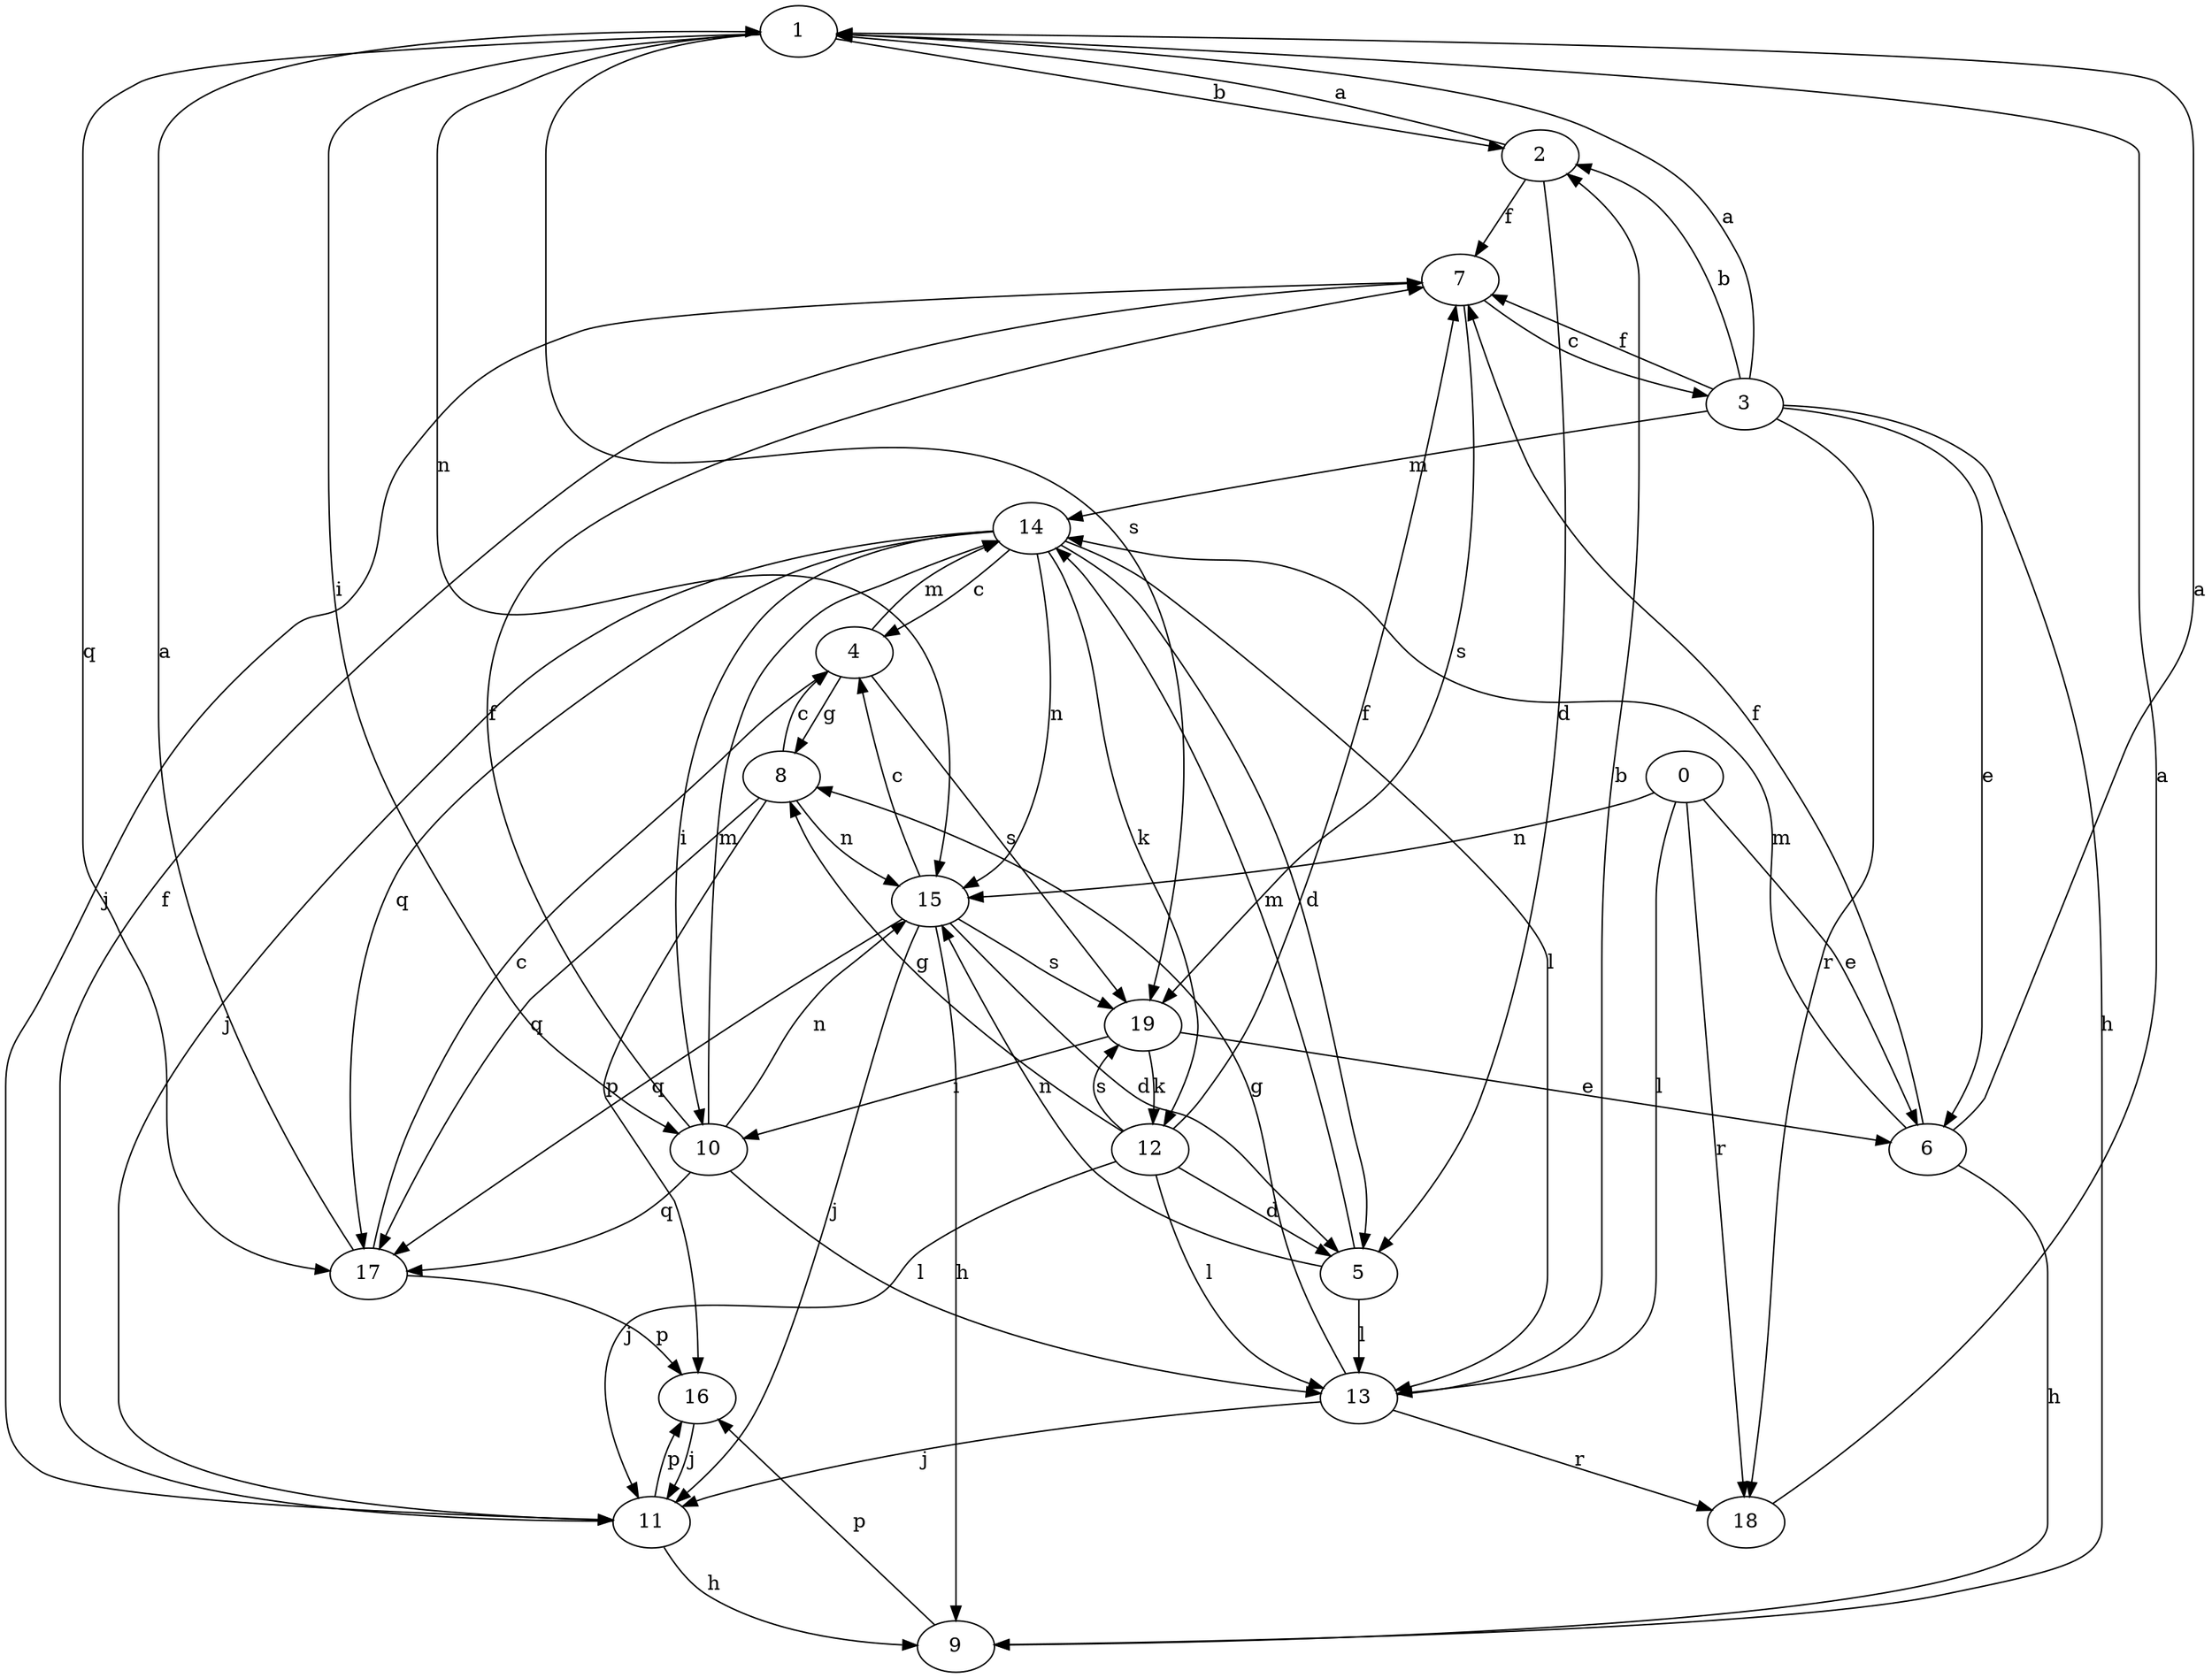 strict digraph  {
1;
2;
3;
4;
5;
6;
7;
0;
8;
9;
10;
11;
12;
13;
14;
15;
16;
17;
18;
19;
1 -> 2  [label=b];
1 -> 10  [label=i];
1 -> 15  [label=n];
1 -> 17  [label=q];
1 -> 19  [label=s];
2 -> 1  [label=a];
2 -> 5  [label=d];
2 -> 7  [label=f];
3 -> 1  [label=a];
3 -> 2  [label=b];
3 -> 6  [label=e];
3 -> 7  [label=f];
3 -> 9  [label=h];
3 -> 14  [label=m];
3 -> 18  [label=r];
4 -> 8  [label=g];
4 -> 14  [label=m];
4 -> 19  [label=s];
5 -> 13  [label=l];
5 -> 14  [label=m];
5 -> 15  [label=n];
6 -> 1  [label=a];
6 -> 7  [label=f];
6 -> 9  [label=h];
6 -> 14  [label=m];
7 -> 3  [label=c];
7 -> 11  [label=j];
7 -> 19  [label=s];
0 -> 6  [label=e];
0 -> 13  [label=l];
0 -> 15  [label=n];
0 -> 18  [label=r];
8 -> 4  [label=c];
8 -> 15  [label=n];
8 -> 16  [label=p];
8 -> 17  [label=q];
9 -> 16  [label=p];
10 -> 7  [label=f];
10 -> 13  [label=l];
10 -> 14  [label=m];
10 -> 15  [label=n];
10 -> 17  [label=q];
11 -> 7  [label=f];
11 -> 9  [label=h];
11 -> 16  [label=p];
12 -> 5  [label=d];
12 -> 7  [label=f];
12 -> 8  [label=g];
12 -> 11  [label=j];
12 -> 13  [label=l];
12 -> 19  [label=s];
13 -> 2  [label=b];
13 -> 8  [label=g];
13 -> 11  [label=j];
13 -> 18  [label=r];
14 -> 4  [label=c];
14 -> 5  [label=d];
14 -> 10  [label=i];
14 -> 11  [label=j];
14 -> 12  [label=k];
14 -> 13  [label=l];
14 -> 15  [label=n];
14 -> 17  [label=q];
15 -> 4  [label=c];
15 -> 5  [label=d];
15 -> 9  [label=h];
15 -> 11  [label=j];
15 -> 17  [label=q];
15 -> 19  [label=s];
16 -> 11  [label=j];
17 -> 1  [label=a];
17 -> 4  [label=c];
17 -> 16  [label=p];
18 -> 1  [label=a];
19 -> 6  [label=e];
19 -> 10  [label=i];
19 -> 12  [label=k];
}
